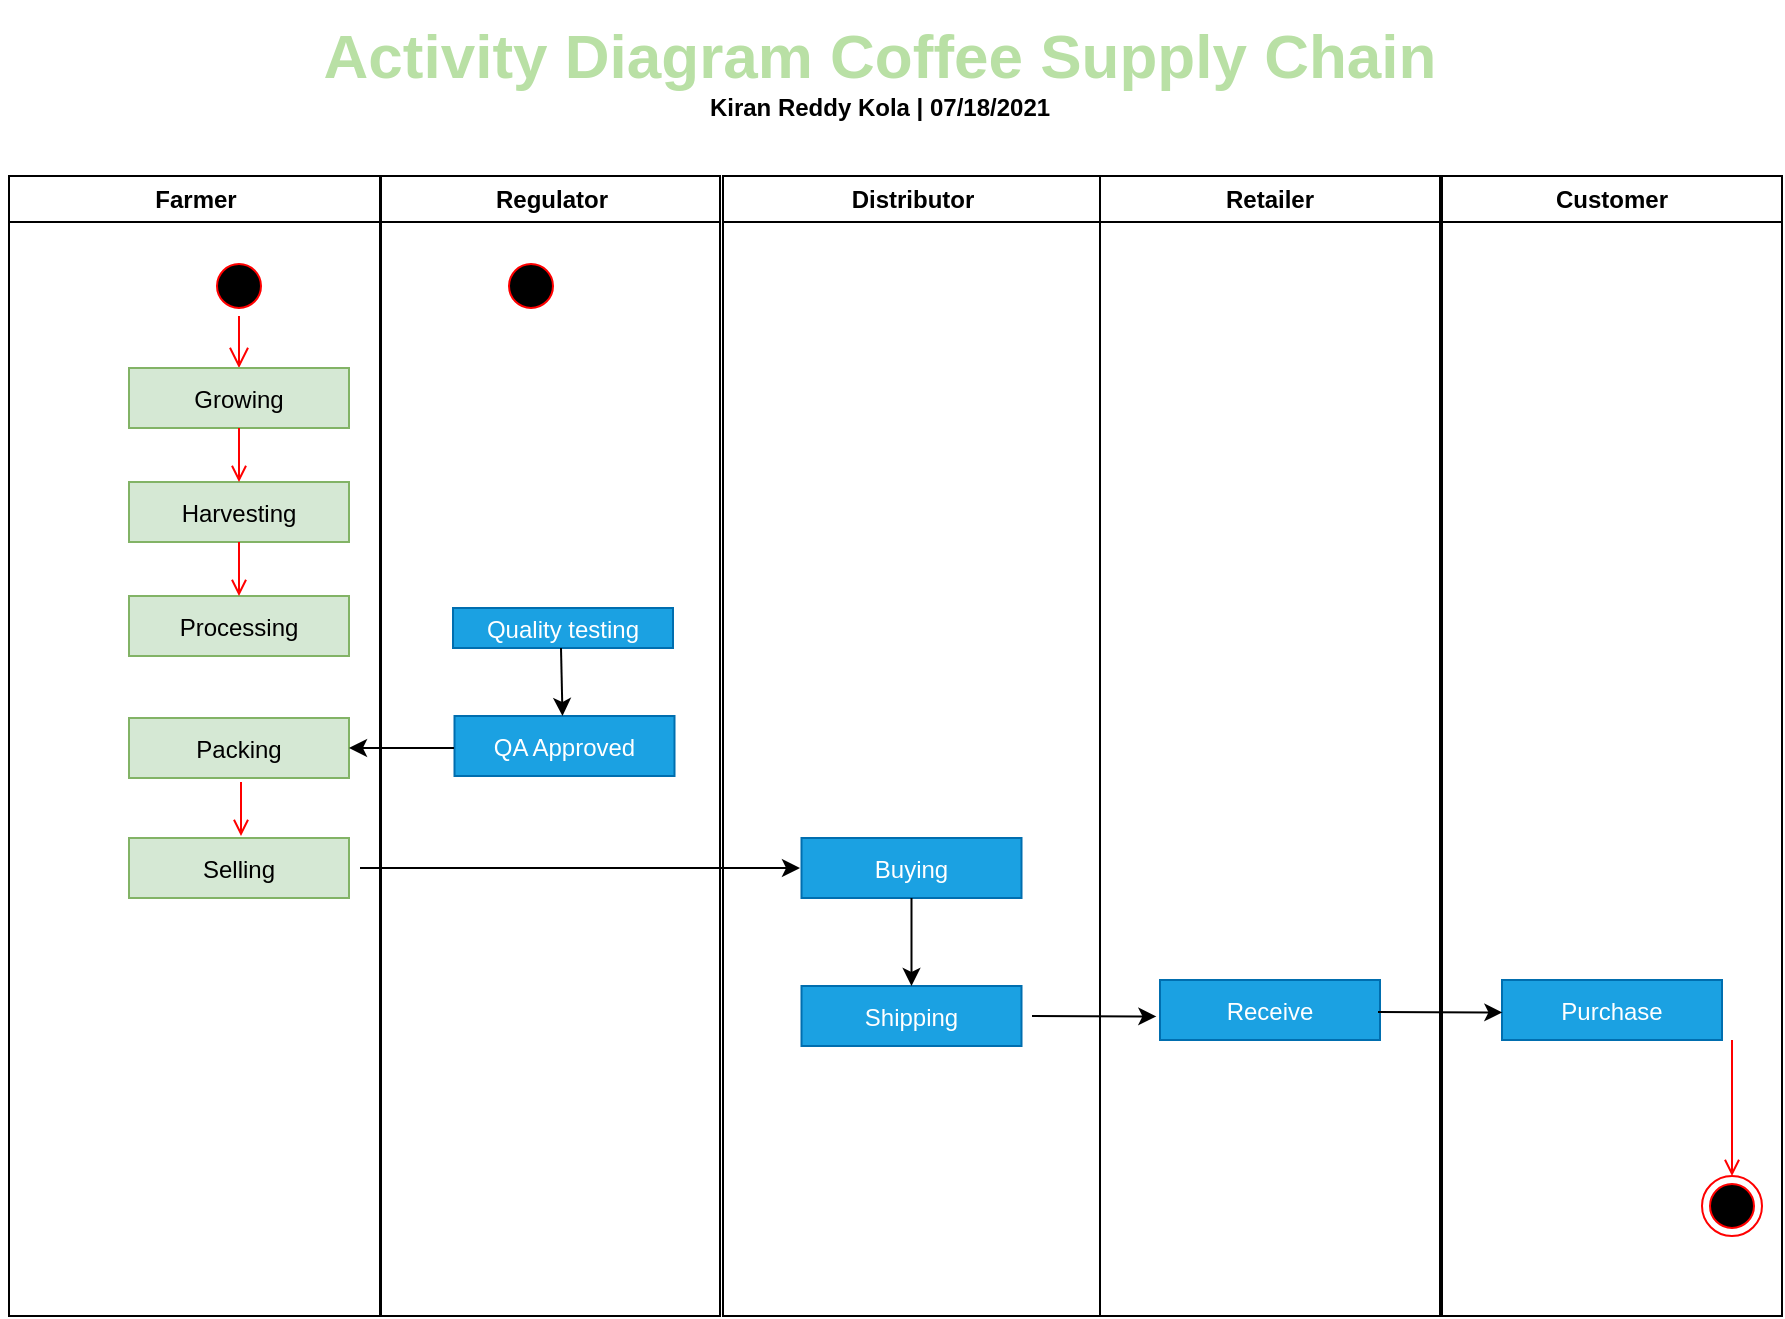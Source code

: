 <mxfile version="14.9.0" type="device"><diagram name="Page-1" id="e7e014a7-5840-1c2e-5031-d8a46d1fe8dd"><mxGraphModel dx="1038" dy="579" grid="1" gridSize="10" guides="1" tooltips="1" connect="1" arrows="1" fold="1" page="1" pageScale="1" pageWidth="1169" pageHeight="826" background="none" math="0" shadow="0"><root><mxCell id="0"/><mxCell id="1" parent="0"/><mxCell id="2" value="Farmer" style="swimlane;whiteSpace=wrap;startSize=23;" parent="1" vertex="1"><mxGeometry x="164.5" y="128" width="185.5" height="570" as="geometry"/></mxCell><mxCell id="5" value="" style="ellipse;shape=startState;fillColor=#000000;strokeColor=#ff0000;" parent="2" vertex="1"><mxGeometry x="100" y="40" width="30" height="30" as="geometry"/></mxCell><mxCell id="6" value="" style="edgeStyle=elbowEdgeStyle;elbow=horizontal;verticalAlign=bottom;endArrow=open;endSize=8;strokeColor=#FF0000;endFill=1;rounded=0" parent="2" source="5" target="7" edge="1"><mxGeometry x="100" y="40" as="geometry"><mxPoint x="115" y="110" as="targetPoint"/></mxGeometry></mxCell><mxCell id="7" value="Growing" style="fillColor=#d5e8d4;strokeColor=#82b366;" parent="2" vertex="1"><mxGeometry x="60" y="96" width="110" height="30" as="geometry"/></mxCell><mxCell id="8" value="Harvesting" style="fillColor=#d5e8d4;strokeColor=#82b366;" parent="2" vertex="1"><mxGeometry x="60" y="153" width="110" height="30" as="geometry"/></mxCell><mxCell id="9" value="" style="endArrow=open;strokeColor=#FF0000;endFill=1;rounded=0" parent="2" source="7" target="8" edge="1"><mxGeometry relative="1" as="geometry"/></mxCell><mxCell id="10" value="Processing" style="fillColor=#d5e8d4;strokeColor=#82b366;" parent="2" vertex="1"><mxGeometry x="60" y="210" width="110" height="30" as="geometry"/></mxCell><mxCell id="11" value="" style="endArrow=open;strokeColor=#FF0000;endFill=1;rounded=0" parent="2" source="8" target="10" edge="1"><mxGeometry relative="1" as="geometry"/></mxCell><mxCell id="b_E2dNX911tvWGJfpwmf-55" value="Selling" style="fillColor=#d5e8d4;strokeColor=#82b366;" parent="2" vertex="1"><mxGeometry x="60" y="331" width="110" height="30" as="geometry"/></mxCell><mxCell id="3" value="Regulator" style="swimlane;whiteSpace=wrap" parent="1" vertex="1"><mxGeometry x="350.5" y="128" width="169.5" height="570" as="geometry"/></mxCell><mxCell id="13" value="" style="ellipse;shape=startState;fillColor=#000000;strokeColor=#ff0000;" parent="3" vertex="1"><mxGeometry x="60" y="40" width="30" height="30" as="geometry"/></mxCell><mxCell id="16" value="Quality testing" style="fillColor=#1ba1e2;strokeColor=#006EAF;fontColor=#ffffff;" parent="3" vertex="1"><mxGeometry x="36" y="216" width="110" height="20" as="geometry"/></mxCell><mxCell id="23" value="no" style="edgeStyle=elbowEdgeStyle;elbow=horizontal;align=left;verticalAlign=top;endArrow=open;endSize=8;strokeColor=#FF0000;endFill=1;rounded=0" parent="3" edge="1"><mxGeometry x="-1" relative="1" as="geometry"><mxPoint x="190.5" y="325" as="targetPoint"/></mxGeometry></mxCell><mxCell id="b_E2dNX911tvWGJfpwmf-57" value="QA Approved" style="fillColor=#1ba1e2;strokeColor=#006EAF;fontColor=#ffffff;" parent="3" vertex="1"><mxGeometry x="36.75" y="270" width="110" height="30" as="geometry"/></mxCell><mxCell id="b_E2dNX911tvWGJfpwmf-60" value="" style="endArrow=classic;html=1;entryX=0.5;entryY=0;entryDx=0;entryDy=0;exitX=0.5;exitY=1;exitDx=0;exitDy=0;" parent="3" edge="1"><mxGeometry width="50" height="50" relative="1" as="geometry"><mxPoint x="90" y="236" as="sourcePoint"/><mxPoint x="90.75" y="270" as="targetPoint"/></mxGeometry></mxCell><mxCell id="4" value="Distributor" style="swimlane;whiteSpace=wrap" parent="1" vertex="1"><mxGeometry x="521.5" y="128" width="188.5" height="570" as="geometry"/></mxCell><mxCell id="b_E2dNX911tvWGJfpwmf-61" value="Buying" style="fillColor=#1ba1e2;strokeColor=#006EAF;fontColor=#ffffff;" parent="4" vertex="1"><mxGeometry x="39.25" y="331" width="110" height="30" as="geometry"/></mxCell><mxCell id="b_E2dNX911tvWGJfpwmf-63" value="Shipping" style="fillColor=#1ba1e2;strokeColor=#006EAF;fontColor=#ffffff;" parent="4" vertex="1"><mxGeometry x="39.25" y="405" width="110" height="30" as="geometry"/></mxCell><mxCell id="b_E2dNX911tvWGJfpwmf-64" value="" style="endArrow=classic;html=1;entryX=0.5;entryY=0;entryDx=0;entryDy=0;" parent="4" source="b_E2dNX911tvWGJfpwmf-61" target="b_E2dNX911tvWGJfpwmf-63" edge="1"><mxGeometry width="50" height="50" relative="1" as="geometry"><mxPoint x="18.5" y="202" as="sourcePoint"/><mxPoint x="68.5" y="152" as="targetPoint"/></mxGeometry></mxCell><mxCell id="b_E2dNX911tvWGJfpwmf-43" value="&lt;b&gt;&lt;font style=&quot;font-size: 31px&quot; color=&quot;#b9e0a5&quot;&gt;Activity Diagram&amp;nbsp;Coffee Supply Chain&lt;/font&gt;&lt;br&gt;Kiran Reddy Kola | 07/18/2021&lt;/b&gt;" style="text;html=1;strokeColor=none;fillColor=none;align=center;verticalAlign=middle;whiteSpace=wrap;rounded=0;" parent="1" vertex="1"><mxGeometry x="160" y="40" width="880" height="70" as="geometry"/></mxCell><mxCell id="b_E2dNX911tvWGJfpwmf-44" value="Retailer" style="swimlane;whiteSpace=wrap" parent="1" vertex="1"><mxGeometry x="710" y="128" width="170" height="570" as="geometry"/></mxCell><mxCell id="b_E2dNX911tvWGJfpwmf-65" value="Receive" style="fillColor=#1ba1e2;strokeColor=#006EAF;fontColor=#ffffff;" parent="b_E2dNX911tvWGJfpwmf-44" vertex="1"><mxGeometry x="30" y="402" width="110" height="30" as="geometry"/></mxCell><mxCell id="b_E2dNX911tvWGJfpwmf-50" value="Customer" style="swimlane;whiteSpace=wrap;startSize=23;" parent="1" vertex="1"><mxGeometry x="881" y="128" width="170" height="570" as="geometry"/></mxCell><mxCell id="b_E2dNX911tvWGJfpwmf-52" value="" style="ellipse;shape=endState;fillColor=#000000;strokeColor=#ff0000" parent="b_E2dNX911tvWGJfpwmf-50" vertex="1"><mxGeometry x="130" y="500" width="30" height="30" as="geometry"/></mxCell><mxCell id="b_E2dNX911tvWGJfpwmf-53" value="" style="endArrow=open;strokeColor=#FF0000;endFill=1;rounded=0" parent="b_E2dNX911tvWGJfpwmf-50" target="b_E2dNX911tvWGJfpwmf-52" edge="1"><mxGeometry relative="1" as="geometry"><mxPoint x="145" y="432" as="sourcePoint"/></mxGeometry></mxCell><mxCell id="b_E2dNX911tvWGJfpwmf-66" value="Purchase" style="fillColor=#1ba1e2;strokeColor=#006EAF;fontColor=#ffffff;" parent="b_E2dNX911tvWGJfpwmf-50" vertex="1"><mxGeometry x="30" y="402" width="110" height="30" as="geometry"/></mxCell><mxCell id="b_E2dNX911tvWGJfpwmf-54" value="Packing" style="fillColor=#d5e8d4;strokeColor=#82b366;" parent="1" vertex="1"><mxGeometry x="224.5" y="399" width="110" height="30" as="geometry"/></mxCell><mxCell id="b_E2dNX911tvWGJfpwmf-56" value="" style="endArrow=open;strokeColor=#FF0000;endFill=1;rounded=0" parent="1" edge="1"><mxGeometry relative="1" as="geometry"><mxPoint x="280.5" y="431" as="sourcePoint"/><mxPoint x="280.5" y="458" as="targetPoint"/></mxGeometry></mxCell><mxCell id="b_E2dNX911tvWGJfpwmf-59" value="" style="endArrow=classic;html=1;entryX=1;entryY=0.5;entryDx=0;entryDy=0;" parent="1" target="b_E2dNX911tvWGJfpwmf-54" edge="1"><mxGeometry width="50" height="50" relative="1" as="geometry"><mxPoint x="387" y="414" as="sourcePoint"/><mxPoint x="590" y="280" as="targetPoint"/></mxGeometry></mxCell><mxCell id="b_E2dNX911tvWGJfpwmf-62" value="" style="endArrow=classic;html=1;" parent="1" edge="1"><mxGeometry width="50" height="50" relative="1" as="geometry"><mxPoint x="340" y="474" as="sourcePoint"/><mxPoint x="560" y="474" as="targetPoint"/><Array as="points"/></mxGeometry></mxCell><mxCell id="b_E2dNX911tvWGJfpwmf-67" value="" style="endArrow=classic;html=1;entryX=-0.062;entryY=0.607;entryDx=0;entryDy=0;entryPerimeter=0;" parent="1" edge="1"><mxGeometry width="50" height="50" relative="1" as="geometry"><mxPoint x="676" y="548" as="sourcePoint"/><mxPoint x="738.18" y="548.21" as="targetPoint"/></mxGeometry></mxCell><mxCell id="b_E2dNX911tvWGJfpwmf-69" value="" style="endArrow=classic;html=1;entryX=-0.062;entryY=0.607;entryDx=0;entryDy=0;entryPerimeter=0;" parent="1" edge="1"><mxGeometry width="50" height="50" relative="1" as="geometry"><mxPoint x="849" y="546" as="sourcePoint"/><mxPoint x="911.18" y="546.21" as="targetPoint"/></mxGeometry></mxCell></root></mxGraphModel></diagram></mxfile>